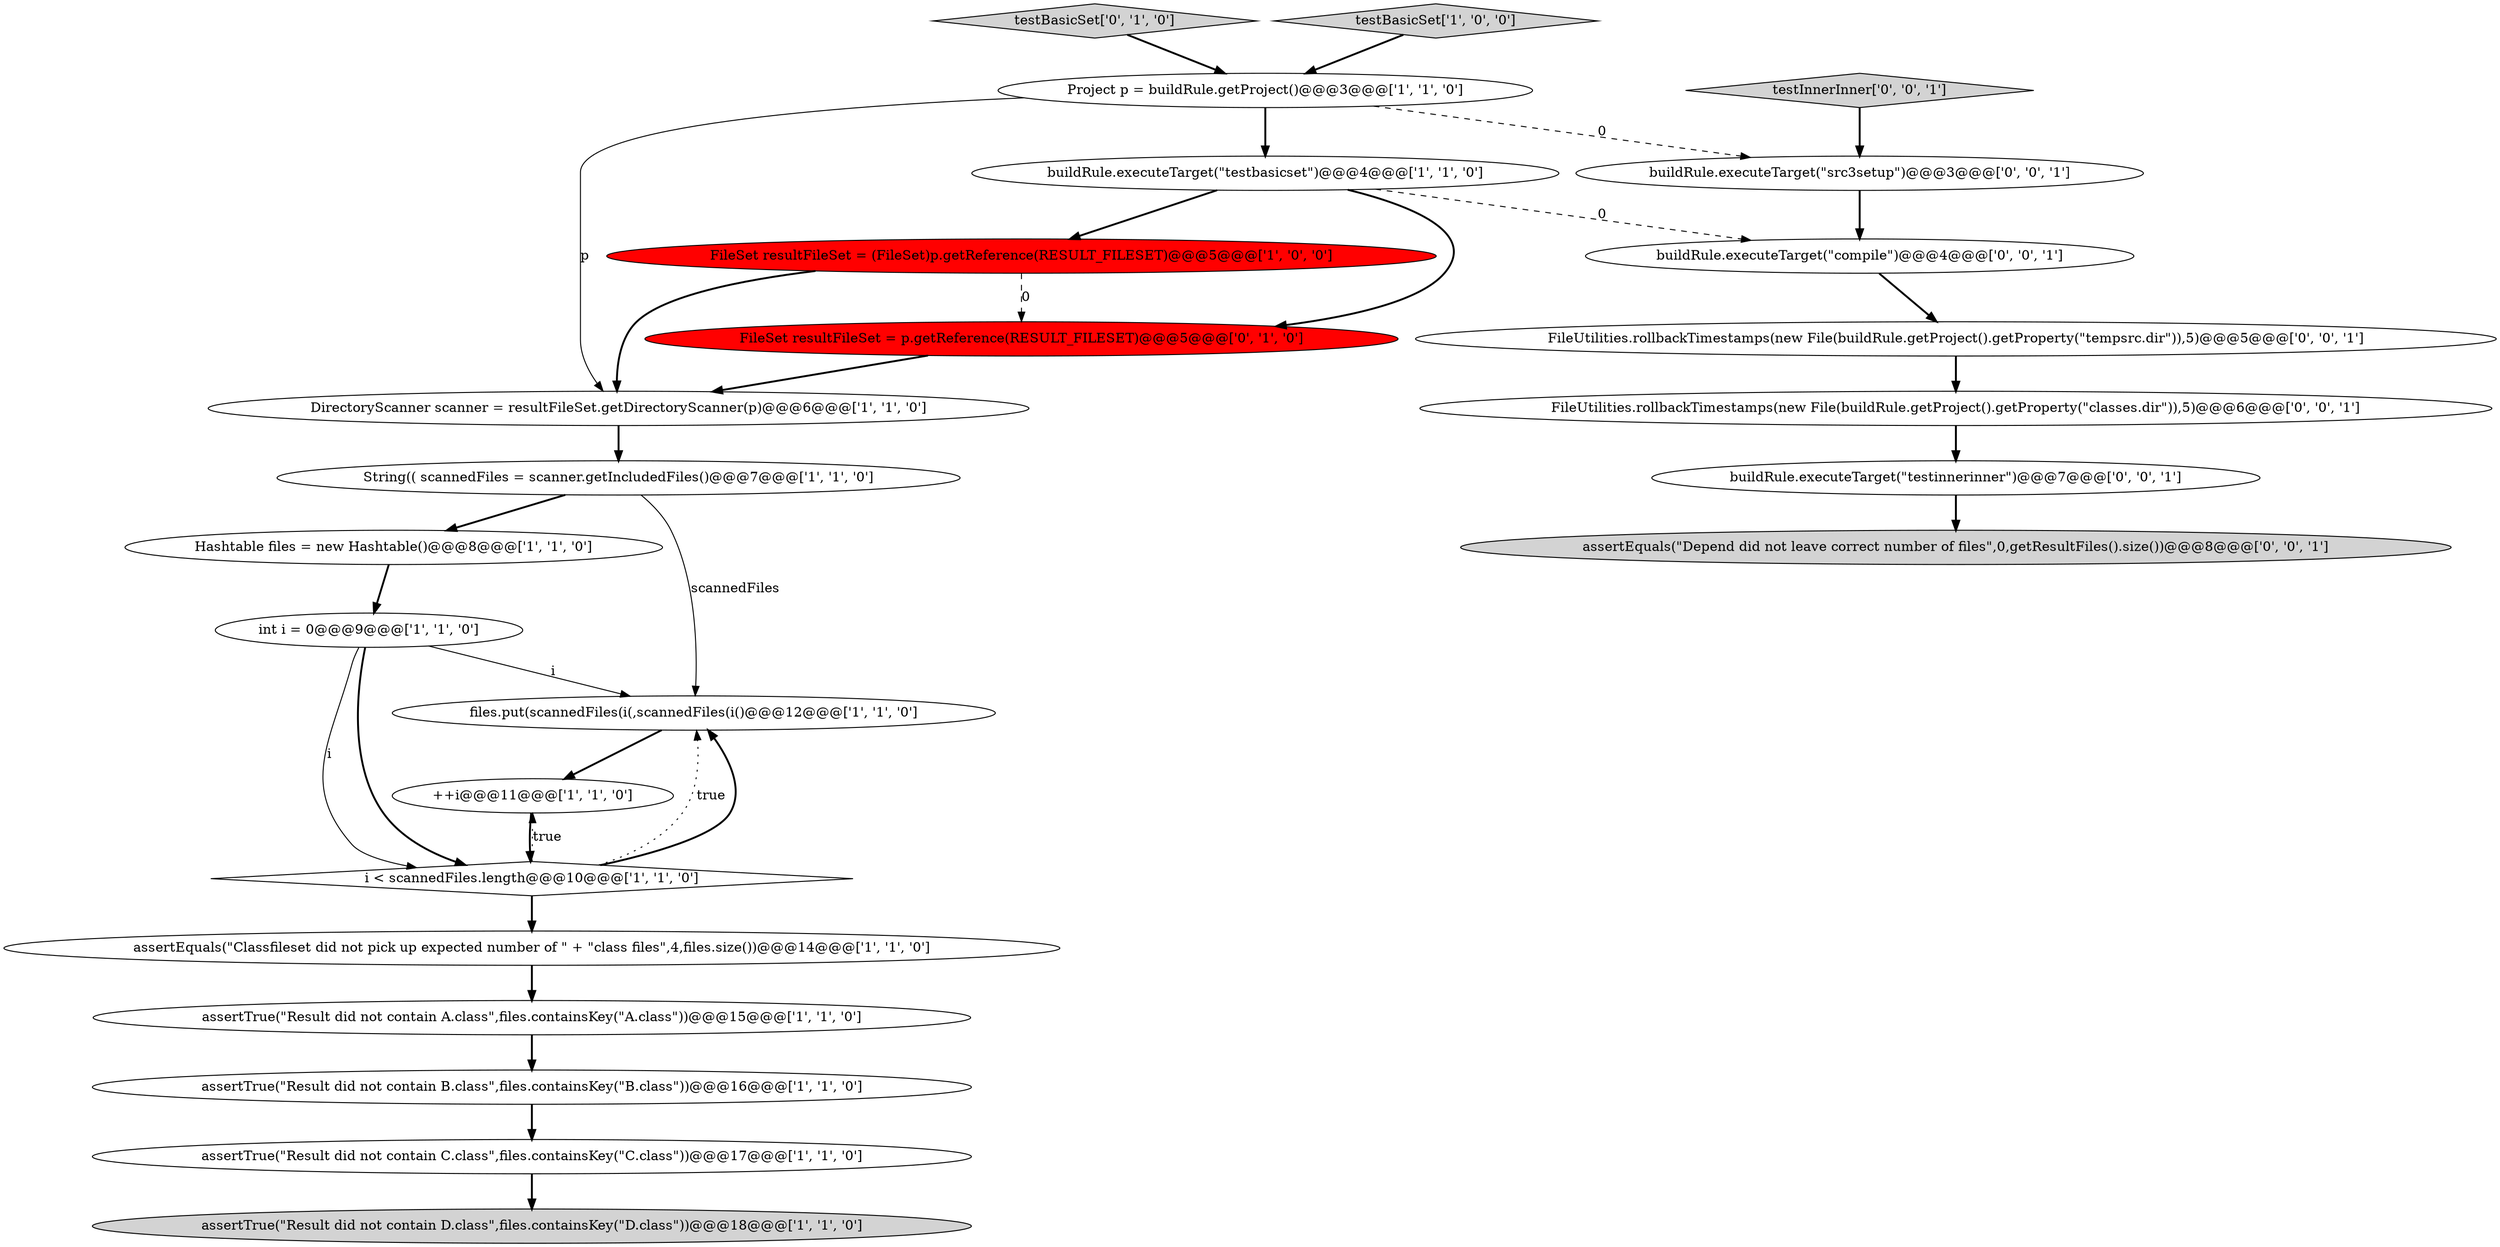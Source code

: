digraph {
10 [style = filled, label = "Project p = buildRule.getProject()@@@3@@@['1', '1', '0']", fillcolor = white, shape = ellipse image = "AAA0AAABBB1BBB"];
23 [style = filled, label = "testInnerInner['0', '0', '1']", fillcolor = lightgray, shape = diamond image = "AAA0AAABBB3BBB"];
13 [style = filled, label = "assertTrue(\"Result did not contain C.class\",files.containsKey(\"C.class\"))@@@17@@@['1', '1', '0']", fillcolor = white, shape = ellipse image = "AAA0AAABBB1BBB"];
14 [style = filled, label = "int i = 0@@@9@@@['1', '1', '0']", fillcolor = white, shape = ellipse image = "AAA0AAABBB1BBB"];
5 [style = filled, label = "FileSet resultFileSet = (FileSet)p.getReference(RESULT_FILESET)@@@5@@@['1', '0', '0']", fillcolor = red, shape = ellipse image = "AAA1AAABBB1BBB"];
22 [style = filled, label = "buildRule.executeTarget(\"compile\")@@@4@@@['0', '0', '1']", fillcolor = white, shape = ellipse image = "AAA0AAABBB3BBB"];
4 [style = filled, label = "assertTrue(\"Result did not contain A.class\",files.containsKey(\"A.class\"))@@@15@@@['1', '1', '0']", fillcolor = white, shape = ellipse image = "AAA0AAABBB1BBB"];
20 [style = filled, label = "FileUtilities.rollbackTimestamps(new File(buildRule.getProject().getProperty(\"tempsrc.dir\")),5)@@@5@@@['0', '0', '1']", fillcolor = white, shape = ellipse image = "AAA0AAABBB3BBB"];
11 [style = filled, label = "assertTrue(\"Result did not contain D.class\",files.containsKey(\"D.class\"))@@@18@@@['1', '1', '0']", fillcolor = lightgray, shape = ellipse image = "AAA0AAABBB1BBB"];
2 [style = filled, label = "DirectoryScanner scanner = resultFileSet.getDirectoryScanner(p)@@@6@@@['1', '1', '0']", fillcolor = white, shape = ellipse image = "AAA0AAABBB1BBB"];
3 [style = filled, label = "buildRule.executeTarget(\"testbasicset\")@@@4@@@['1', '1', '0']", fillcolor = white, shape = ellipse image = "AAA0AAABBB1BBB"];
1 [style = filled, label = "assertTrue(\"Result did not contain B.class\",files.containsKey(\"B.class\"))@@@16@@@['1', '1', '0']", fillcolor = white, shape = ellipse image = "AAA0AAABBB1BBB"];
17 [style = filled, label = "testBasicSet['0', '1', '0']", fillcolor = lightgray, shape = diamond image = "AAA0AAABBB2BBB"];
7 [style = filled, label = "assertEquals(\"Classfileset did not pick up expected number of \" + \"class files\",4,files.size())@@@14@@@['1', '1', '0']", fillcolor = white, shape = ellipse image = "AAA0AAABBB1BBB"];
18 [style = filled, label = "assertEquals(\"Depend did not leave correct number of files\",0,getResultFiles().size())@@@8@@@['0', '0', '1']", fillcolor = lightgray, shape = ellipse image = "AAA0AAABBB3BBB"];
9 [style = filled, label = "++i@@@11@@@['1', '1', '0']", fillcolor = white, shape = ellipse image = "AAA0AAABBB1BBB"];
12 [style = filled, label = "files.put(scannedFiles(i(,scannedFiles(i()@@@12@@@['1', '1', '0']", fillcolor = white, shape = ellipse image = "AAA0AAABBB1BBB"];
6 [style = filled, label = "testBasicSet['1', '0', '0']", fillcolor = lightgray, shape = diamond image = "AAA0AAABBB1BBB"];
8 [style = filled, label = "i < scannedFiles.length@@@10@@@['1', '1', '0']", fillcolor = white, shape = diamond image = "AAA0AAABBB1BBB"];
24 [style = filled, label = "FileUtilities.rollbackTimestamps(new File(buildRule.getProject().getProperty(\"classes.dir\")),5)@@@6@@@['0', '0', '1']", fillcolor = white, shape = ellipse image = "AAA0AAABBB3BBB"];
16 [style = filled, label = "FileSet resultFileSet = p.getReference(RESULT_FILESET)@@@5@@@['0', '1', '0']", fillcolor = red, shape = ellipse image = "AAA1AAABBB2BBB"];
19 [style = filled, label = "buildRule.executeTarget(\"src3setup\")@@@3@@@['0', '0', '1']", fillcolor = white, shape = ellipse image = "AAA0AAABBB3BBB"];
0 [style = filled, label = "String(( scannedFiles = scanner.getIncludedFiles()@@@7@@@['1', '1', '0']", fillcolor = white, shape = ellipse image = "AAA0AAABBB1BBB"];
15 [style = filled, label = "Hashtable files = new Hashtable()@@@8@@@['1', '1', '0']", fillcolor = white, shape = ellipse image = "AAA0AAABBB1BBB"];
21 [style = filled, label = "buildRule.executeTarget(\"testinnerinner\")@@@7@@@['0', '0', '1']", fillcolor = white, shape = ellipse image = "AAA0AAABBB3BBB"];
17->10 [style = bold, label=""];
15->14 [style = bold, label=""];
10->19 [style = dashed, label="0"];
10->3 [style = bold, label=""];
14->12 [style = solid, label="i"];
3->22 [style = dashed, label="0"];
7->4 [style = bold, label=""];
3->16 [style = bold, label=""];
16->2 [style = bold, label=""];
9->8 [style = bold, label=""];
12->9 [style = bold, label=""];
14->8 [style = solid, label="i"];
13->11 [style = bold, label=""];
1->13 [style = bold, label=""];
0->15 [style = bold, label=""];
21->18 [style = bold, label=""];
8->7 [style = bold, label=""];
5->16 [style = dashed, label="0"];
5->2 [style = bold, label=""];
3->5 [style = bold, label=""];
2->0 [style = bold, label=""];
8->12 [style = dotted, label="true"];
22->20 [style = bold, label=""];
24->21 [style = bold, label=""];
6->10 [style = bold, label=""];
23->19 [style = bold, label=""];
0->12 [style = solid, label="scannedFiles"];
14->8 [style = bold, label=""];
4->1 [style = bold, label=""];
8->9 [style = dotted, label="true"];
20->24 [style = bold, label=""];
19->22 [style = bold, label=""];
8->12 [style = bold, label=""];
10->2 [style = solid, label="p"];
}
